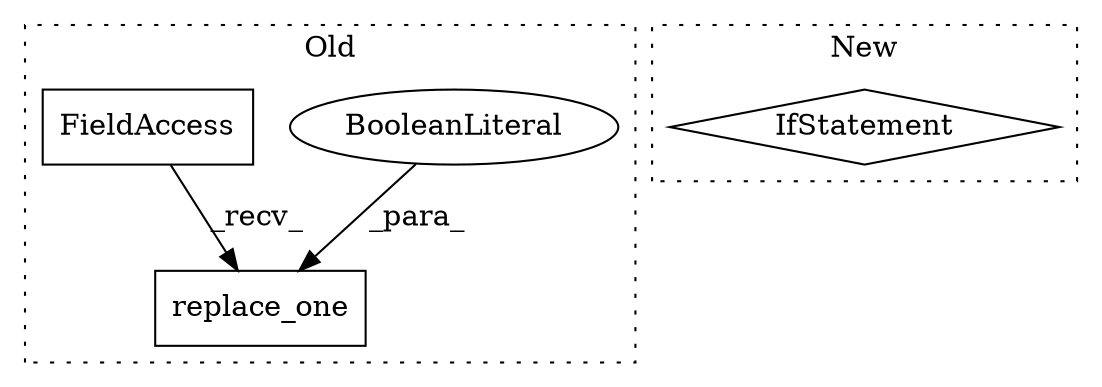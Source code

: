 digraph G {
subgraph cluster0 {
1 [label="replace_one" a="32" s="2268,2368" l="12,1" shape="box"];
3 [label="BooleanLiteral" a="9" s="2364" l="4" shape="ellipse"];
4 [label="FieldAccess" a="22" s="2246" l="21" shape="box"];
label = "Old";
style="dotted";
}
subgraph cluster1 {
2 [label="IfStatement" a="25" s="1943,1989" l="4,2" shape="diamond"];
label = "New";
style="dotted";
}
3 -> 1 [label="_para_"];
4 -> 1 [label="_recv_"];
}